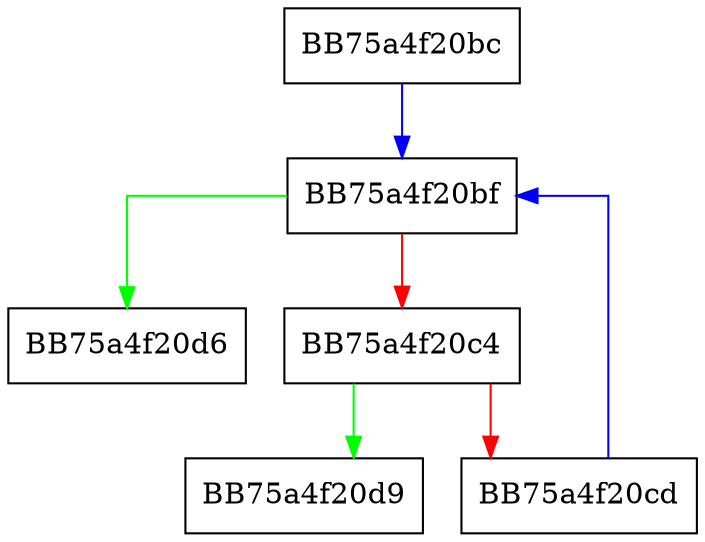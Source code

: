 digraph wmemcmp {
  node [shape="box"];
  graph [splines=ortho];
  BB75a4f20bc -> BB75a4f20bf [color="blue"];
  BB75a4f20bf -> BB75a4f20d6 [color="green"];
  BB75a4f20bf -> BB75a4f20c4 [color="red"];
  BB75a4f20c4 -> BB75a4f20d9 [color="green"];
  BB75a4f20c4 -> BB75a4f20cd [color="red"];
  BB75a4f20cd -> BB75a4f20bf [color="blue"];
}
